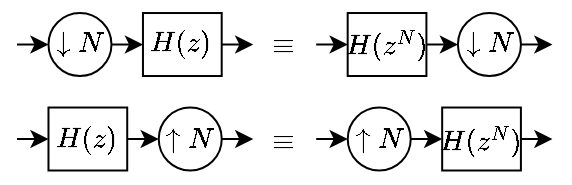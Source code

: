 <mxfile>
    <diagram id="Ja_KyrxitPKcocyI0r_g" name="ページ1">
        <mxGraphModel dx="549" dy="306" grid="1" gridSize="3.937" guides="1" tooltips="1" connect="1" arrows="1" fold="1" page="1" pageScale="1" pageWidth="1654" pageHeight="1169" math="1" shadow="0">
            <root>
                <mxCell id="0"/>
                <mxCell id="1" parent="0"/>
                <mxCell id="5" style="edgeStyle=none;html=1;entryX=0;entryY=0.5;entryDx=0;entryDy=0;" parent="1" target="3" edge="1">
                    <mxGeometry relative="1" as="geometry">
                        <mxPoint x="78.738" y="47.261" as="sourcePoint"/>
                    </mxGeometry>
                </mxCell>
                <mxCell id="3" value="\(H(z)\)" style="rounded=0;whiteSpace=wrap;html=1;fillColor=none;" parent="1" vertex="1">
                    <mxGeometry x="94.482" y="31.514" width="39.37" height="31.496" as="geometry"/>
                </mxCell>
                <mxCell id="6" style="edgeStyle=none;html=1;entryX=0;entryY=0.5;entryDx=0;entryDy=0;" parent="1" edge="1">
                    <mxGeometry relative="1" as="geometry">
                        <mxPoint x="31.495" y="47.258" as="sourcePoint"/>
                        <mxPoint x="47.239" y="47.259" as="targetPoint"/>
                    </mxGeometry>
                </mxCell>
                <mxCell id="7" style="edgeStyle=none;html=1;entryX=0;entryY=0.5;entryDx=0;entryDy=0;" parent="1" edge="1">
                    <mxGeometry relative="1" as="geometry">
                        <mxPoint x="133.862" y="47.255" as="sourcePoint"/>
                        <mxPoint x="149.606" y="47.256" as="targetPoint"/>
                    </mxGeometry>
                </mxCell>
                <mxCell id="8" value="\(H(z^N)\)" style="rounded=0;whiteSpace=wrap;html=1;fillColor=none;" parent="1" vertex="1">
                    <mxGeometry x="196.839" y="31.511" width="39.37" height="31.496" as="geometry"/>
                </mxCell>
                <mxCell id="10" style="edgeStyle=none;html=1;entryX=0;entryY=0.5;entryDx=0;entryDy=0;" parent="1" edge="1">
                    <mxGeometry relative="1" as="geometry">
                        <mxPoint x="181.099" y="47.252" as="sourcePoint"/>
                        <mxPoint x="196.843" y="47.253" as="targetPoint"/>
                    </mxGeometry>
                </mxCell>
                <mxCell id="11" style="edgeStyle=none;html=1;entryX=0;entryY=0.5;entryDx=0;entryDy=0;" parent="1" edge="1">
                    <mxGeometry relative="1" as="geometry">
                        <mxPoint x="236.216" y="47.249" as="sourcePoint"/>
                        <mxPoint x="251.96" y="47.25" as="targetPoint"/>
                    </mxGeometry>
                </mxCell>
                <mxCell id="12" style="edgeStyle=none;html=1;entryX=0;entryY=0.5;entryDx=0;entryDy=0;" parent="1" edge="1">
                    <mxGeometry relative="1" as="geometry">
                        <mxPoint x="283.463" y="47.246" as="sourcePoint"/>
                        <mxPoint x="299.207" y="47.247" as="targetPoint"/>
                    </mxGeometry>
                </mxCell>
                <mxCell id="13" value="\(\equiv\)" style="text;html=1;strokeColor=none;fillColor=none;align=center;verticalAlign=middle;whiteSpace=wrap;rounded=0;" parent="1" vertex="1">
                    <mxGeometry x="157.48" y="39.384" width="15.748" height="15.748" as="geometry"/>
                </mxCell>
                <mxCell id="14" value="\(\downarrow N\)" style="ellipse;whiteSpace=wrap;html=1;aspect=fixed;fillColor=none;" parent="1" vertex="1">
                    <mxGeometry x="47.244" y="31.504" width="31.496" height="31.496" as="geometry"/>
                </mxCell>
                <mxCell id="15" value="\(\downarrow N\)" style="ellipse;whiteSpace=wrap;html=1;aspect=fixed;fillColor=none;" parent="1" vertex="1">
                    <mxGeometry x="251.971" y="31.501" width="31.496" height="31.496" as="geometry"/>
                </mxCell>
                <mxCell id="16" value="\(\uparrow N\)" style="ellipse;whiteSpace=wrap;html=1;aspect=fixed;fillColor=none;" vertex="1" parent="1">
                    <mxGeometry x="102.378" y="78.758" width="31.496" height="31.496" as="geometry"/>
                </mxCell>
                <mxCell id="17" value="\(H(z)\)" style="rounded=0;whiteSpace=wrap;html=1;fillColor=none;" vertex="1" parent="1">
                    <mxGeometry x="47.239" y="78.761" width="39.37" height="31.496" as="geometry"/>
                </mxCell>
                <mxCell id="18" style="edgeStyle=none;html=1;entryX=0;entryY=0.5;entryDx=0;entryDy=0;" edge="1" parent="1">
                    <mxGeometry relative="1" as="geometry">
                        <mxPoint x="86.615" y="94.508" as="sourcePoint"/>
                        <mxPoint x="102.359" y="94.509" as="targetPoint"/>
                    </mxGeometry>
                </mxCell>
                <mxCell id="19" style="edgeStyle=none;html=1;entryX=0;entryY=0.5;entryDx=0;entryDy=0;" edge="1" parent="1">
                    <mxGeometry relative="1" as="geometry">
                        <mxPoint x="133.862" y="94.505" as="sourcePoint"/>
                        <mxPoint x="149.606" y="94.506" as="targetPoint"/>
                    </mxGeometry>
                </mxCell>
                <mxCell id="20" style="edgeStyle=none;html=1;entryX=0;entryY=0.5;entryDx=0;entryDy=0;" edge="1" parent="1">
                    <mxGeometry relative="1" as="geometry">
                        <mxPoint x="31.509" y="94.502" as="sourcePoint"/>
                        <mxPoint x="47.253" y="94.503" as="targetPoint"/>
                    </mxGeometry>
                </mxCell>
                <mxCell id="21" value="\(\uparrow N\)" style="ellipse;whiteSpace=wrap;html=1;aspect=fixed;fillColor=none;" vertex="1" parent="1">
                    <mxGeometry x="196.865" y="78.755" width="31.496" height="31.496" as="geometry"/>
                </mxCell>
                <mxCell id="22" value="\(H(z^N)\)" style="rounded=0;whiteSpace=wrap;html=1;fillColor=none;" vertex="1" parent="1">
                    <mxGeometry x="244.086" y="78.758" width="39.37" height="31.496" as="geometry"/>
                </mxCell>
                <mxCell id="23" style="edgeStyle=none;html=1;entryX=0;entryY=0.5;entryDx=0;entryDy=0;" edge="1" parent="1">
                    <mxGeometry relative="1" as="geometry">
                        <mxPoint x="181.096" y="94.499" as="sourcePoint"/>
                        <mxPoint x="196.84" y="94.5" as="targetPoint"/>
                    </mxGeometry>
                </mxCell>
                <mxCell id="24" style="edgeStyle=none;html=1;entryX=0;entryY=0.5;entryDx=0;entryDy=0;" edge="1" parent="1">
                    <mxGeometry relative="1" as="geometry">
                        <mxPoint x="228.343" y="94.496" as="sourcePoint"/>
                        <mxPoint x="244.087" y="94.497" as="targetPoint"/>
                    </mxGeometry>
                </mxCell>
                <mxCell id="25" style="edgeStyle=none;html=1;entryX=0;entryY=0.5;entryDx=0;entryDy=0;" edge="1" parent="1">
                    <mxGeometry relative="1" as="geometry">
                        <mxPoint x="283.46" y="94.493" as="sourcePoint"/>
                        <mxPoint x="299.204" y="94.494" as="targetPoint"/>
                    </mxGeometry>
                </mxCell>
                <mxCell id="26" value="\(\equiv\)" style="text;html=1;strokeColor=none;fillColor=none;align=center;verticalAlign=middle;whiteSpace=wrap;rounded=0;" vertex="1" parent="1">
                    <mxGeometry x="157.477" y="86.631" width="15.748" height="15.748" as="geometry"/>
                </mxCell>
            </root>
        </mxGraphModel>
    </diagram>
</mxfile>